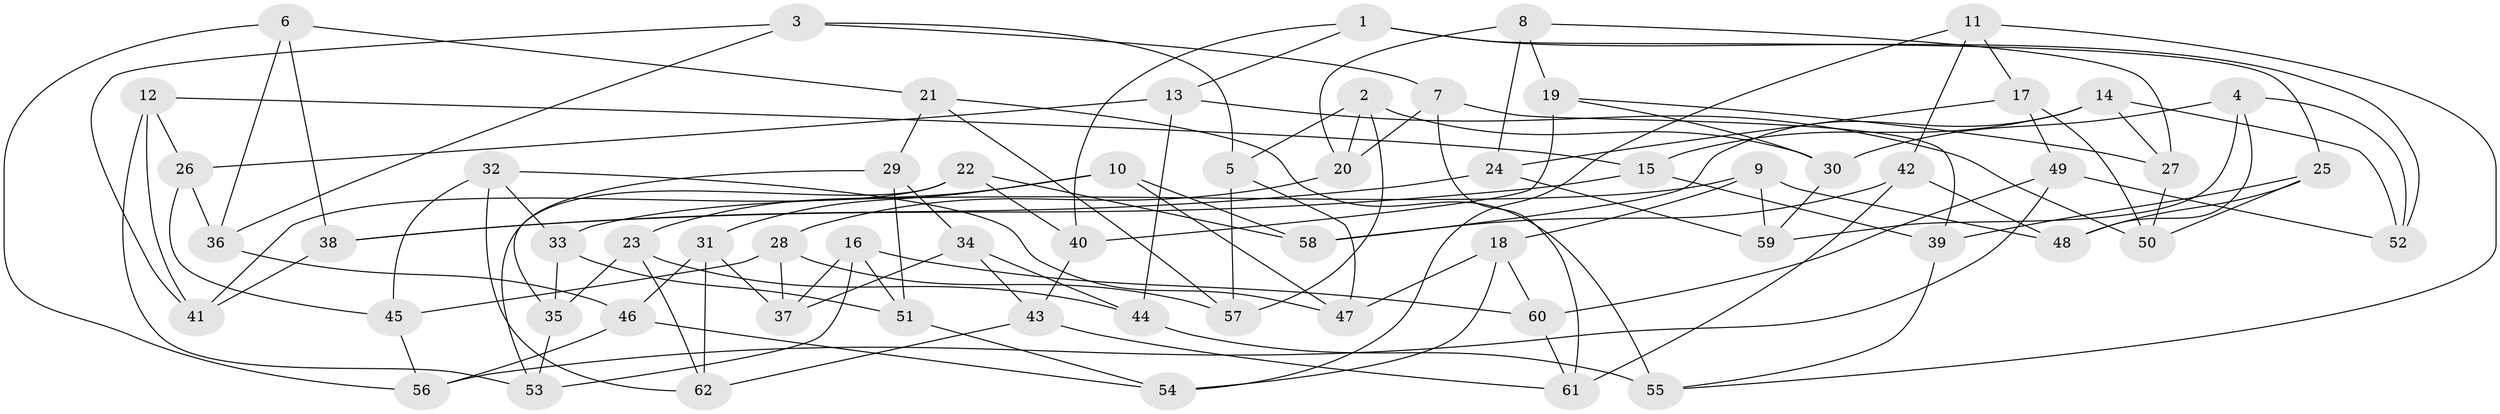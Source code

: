 // Generated by graph-tools (version 1.1) at 2025/50/03/09/25 03:50:54]
// undirected, 62 vertices, 124 edges
graph export_dot {
graph [start="1"]
  node [color=gray90,style=filled];
  1;
  2;
  3;
  4;
  5;
  6;
  7;
  8;
  9;
  10;
  11;
  12;
  13;
  14;
  15;
  16;
  17;
  18;
  19;
  20;
  21;
  22;
  23;
  24;
  25;
  26;
  27;
  28;
  29;
  30;
  31;
  32;
  33;
  34;
  35;
  36;
  37;
  38;
  39;
  40;
  41;
  42;
  43;
  44;
  45;
  46;
  47;
  48;
  49;
  50;
  51;
  52;
  53;
  54;
  55;
  56;
  57;
  58;
  59;
  60;
  61;
  62;
  1 -- 13;
  1 -- 40;
  1 -- 25;
  1 -- 52;
  2 -- 5;
  2 -- 20;
  2 -- 30;
  2 -- 57;
  3 -- 41;
  3 -- 7;
  3 -- 36;
  3 -- 5;
  4 -- 59;
  4 -- 48;
  4 -- 52;
  4 -- 30;
  5 -- 47;
  5 -- 57;
  6 -- 21;
  6 -- 38;
  6 -- 36;
  6 -- 56;
  7 -- 61;
  7 -- 20;
  7 -- 39;
  8 -- 20;
  8 -- 27;
  8 -- 24;
  8 -- 19;
  9 -- 18;
  9 -- 33;
  9 -- 48;
  9 -- 59;
  10 -- 47;
  10 -- 31;
  10 -- 58;
  10 -- 23;
  11 -- 17;
  11 -- 55;
  11 -- 42;
  11 -- 54;
  12 -- 26;
  12 -- 15;
  12 -- 53;
  12 -- 41;
  13 -- 50;
  13 -- 44;
  13 -- 26;
  14 -- 58;
  14 -- 52;
  14 -- 27;
  14 -- 15;
  15 -- 38;
  15 -- 39;
  16 -- 53;
  16 -- 51;
  16 -- 60;
  16 -- 37;
  17 -- 24;
  17 -- 49;
  17 -- 50;
  18 -- 54;
  18 -- 47;
  18 -- 60;
  19 -- 40;
  19 -- 27;
  19 -- 30;
  20 -- 28;
  21 -- 55;
  21 -- 29;
  21 -- 57;
  22 -- 41;
  22 -- 40;
  22 -- 53;
  22 -- 58;
  23 -- 35;
  23 -- 44;
  23 -- 62;
  24 -- 59;
  24 -- 38;
  25 -- 39;
  25 -- 48;
  25 -- 50;
  26 -- 36;
  26 -- 45;
  27 -- 50;
  28 -- 45;
  28 -- 57;
  28 -- 37;
  29 -- 51;
  29 -- 34;
  29 -- 35;
  30 -- 59;
  31 -- 62;
  31 -- 46;
  31 -- 37;
  32 -- 45;
  32 -- 62;
  32 -- 33;
  32 -- 47;
  33 -- 35;
  33 -- 51;
  34 -- 37;
  34 -- 44;
  34 -- 43;
  35 -- 53;
  36 -- 46;
  38 -- 41;
  39 -- 55;
  40 -- 43;
  42 -- 48;
  42 -- 61;
  42 -- 58;
  43 -- 61;
  43 -- 62;
  44 -- 55;
  45 -- 56;
  46 -- 56;
  46 -- 54;
  49 -- 56;
  49 -- 60;
  49 -- 52;
  51 -- 54;
  60 -- 61;
}
